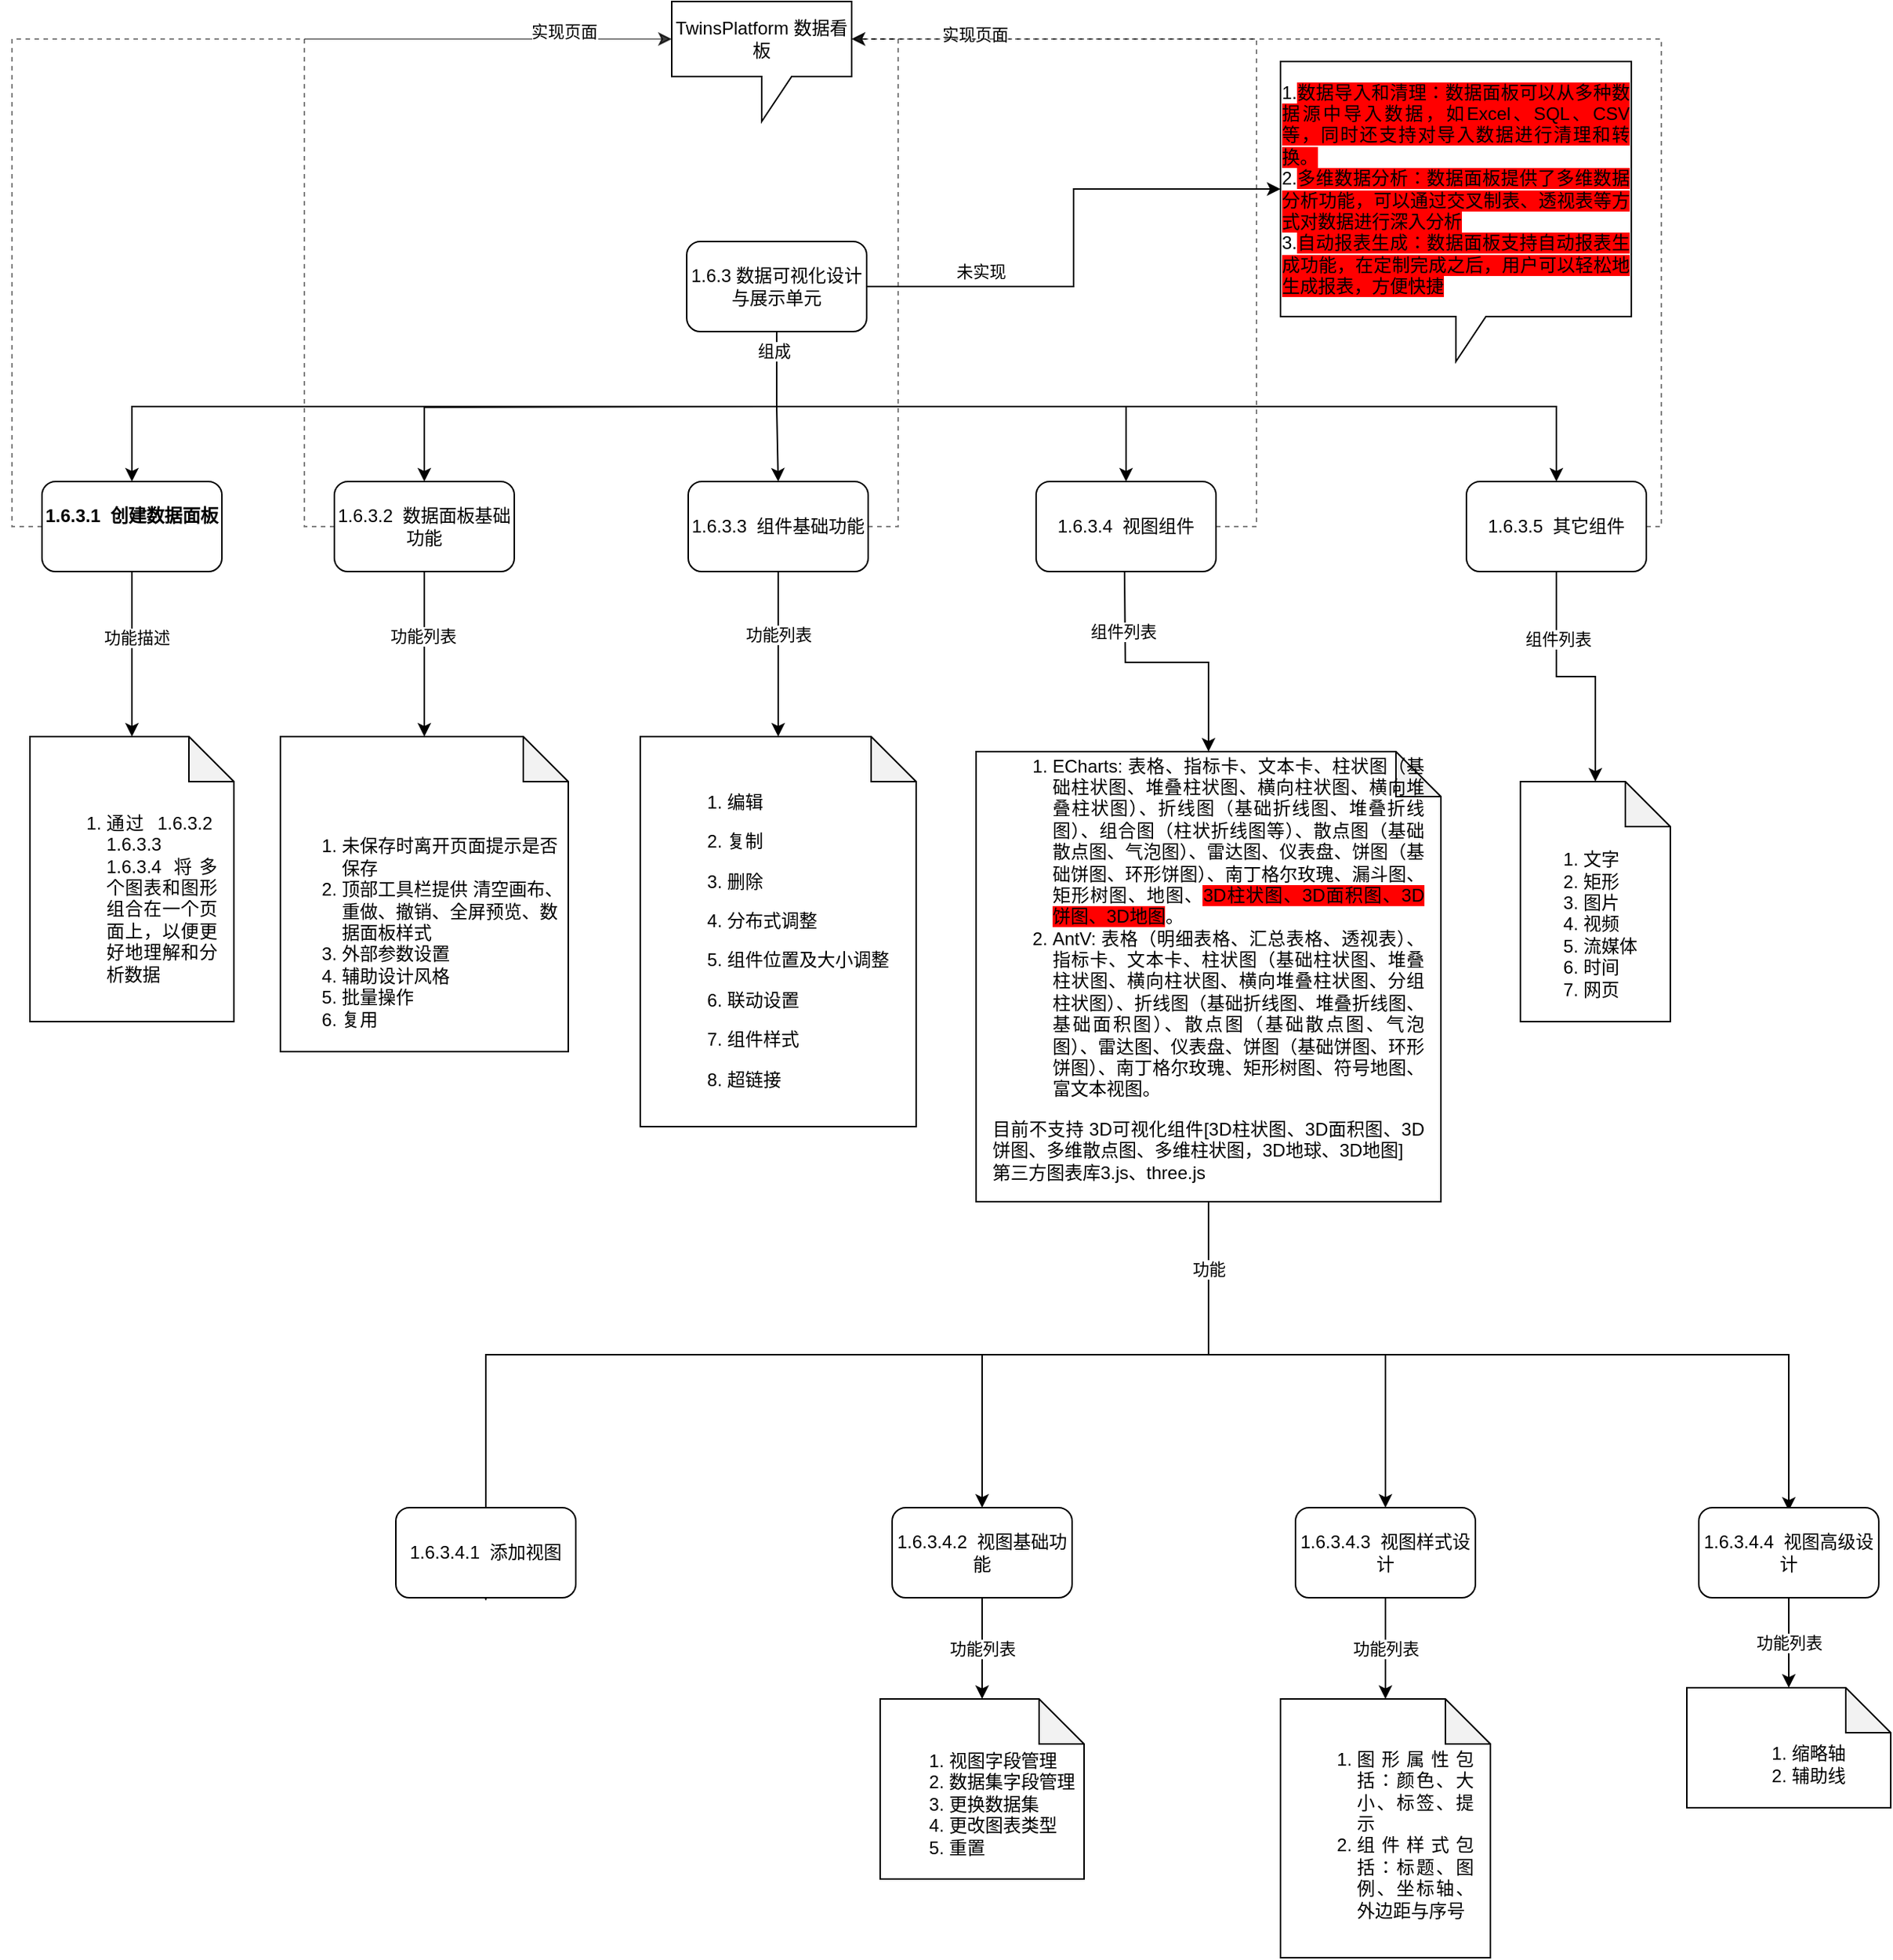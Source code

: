 <mxfile version="21.4.0" type="github">
  <diagram name="第 1 页" id="mgrscL694AibpdRCwD92">
    <mxGraphModel dx="1386" dy="838" grid="1" gridSize="10" guides="1" tooltips="1" connect="1" arrows="1" fold="1" page="1" pageScale="1" pageWidth="1654" pageHeight="2336" math="0" shadow="0">
      <root>
        <mxCell id="0" />
        <mxCell id="1" parent="0" />
        <mxCell id="ydO3FBjdRYk_wp6HaoCE-6" style="edgeStyle=orthogonalEdgeStyle;rounded=0;orthogonalLoop=1;jettySize=auto;html=1;exitX=0.5;exitY=1;exitDx=0;exitDy=0;entryX=0.5;entryY=0;entryDx=0;entryDy=0;" edge="1" parent="1" source="ydO3FBjdRYk_wp6HaoCE-1" target="ydO3FBjdRYk_wp6HaoCE-2">
          <mxGeometry relative="1" as="geometry" />
        </mxCell>
        <mxCell id="ydO3FBjdRYk_wp6HaoCE-8" style="edgeStyle=orthogonalEdgeStyle;rounded=0;orthogonalLoop=1;jettySize=auto;html=1;" edge="1" parent="1" target="ydO3FBjdRYk_wp6HaoCE-4">
          <mxGeometry relative="1" as="geometry">
            <mxPoint x="594" y="290" as="sourcePoint" />
          </mxGeometry>
        </mxCell>
        <mxCell id="ydO3FBjdRYk_wp6HaoCE-9" style="edgeStyle=orthogonalEdgeStyle;rounded=0;orthogonalLoop=1;jettySize=auto;html=1;exitX=0.5;exitY=1;exitDx=0;exitDy=0;entryX=0.5;entryY=0;entryDx=0;entryDy=0;" edge="1" parent="1" source="ydO3FBjdRYk_wp6HaoCE-1" target="ydO3FBjdRYk_wp6HaoCE-5">
          <mxGeometry relative="1" as="geometry" />
        </mxCell>
        <mxCell id="ydO3FBjdRYk_wp6HaoCE-14" style="edgeStyle=orthogonalEdgeStyle;rounded=0;orthogonalLoop=1;jettySize=auto;html=1;" edge="1" parent="1" target="ydO3FBjdRYk_wp6HaoCE-3">
          <mxGeometry relative="1" as="geometry">
            <mxPoint x="594" y="290" as="sourcePoint" />
          </mxGeometry>
        </mxCell>
        <mxCell id="ydO3FBjdRYk_wp6HaoCE-51" style="edgeStyle=orthogonalEdgeStyle;rounded=0;orthogonalLoop=1;jettySize=auto;html=1;" edge="1" parent="1" source="ydO3FBjdRYk_wp6HaoCE-1" target="ydO3FBjdRYk_wp6HaoCE-50">
          <mxGeometry relative="1" as="geometry">
            <Array as="points">
              <mxPoint x="594" y="290" />
              <mxPoint x="1114" y="290" />
            </Array>
          </mxGeometry>
        </mxCell>
        <mxCell id="ydO3FBjdRYk_wp6HaoCE-70" value="组成" style="edgeLabel;html=1;align=center;verticalAlign=middle;resizable=0;points=[];" vertex="1" connectable="0" parent="ydO3FBjdRYk_wp6HaoCE-51">
          <mxGeometry x="-0.958" y="-2" relative="1" as="geometry">
            <mxPoint as="offset" />
          </mxGeometry>
        </mxCell>
        <mxCell id="ydO3FBjdRYk_wp6HaoCE-66" style="edgeStyle=orthogonalEdgeStyle;rounded=0;orthogonalLoop=1;jettySize=auto;html=1;exitX=1;exitY=0.5;exitDx=0;exitDy=0;entryX=0;entryY=0;entryDx=0;entryDy=85;entryPerimeter=0;" edge="1" parent="1" source="ydO3FBjdRYk_wp6HaoCE-1" target="ydO3FBjdRYk_wp6HaoCE-65">
          <mxGeometry relative="1" as="geometry" />
        </mxCell>
        <mxCell id="ydO3FBjdRYk_wp6HaoCE-67" value="未实现" style="edgeLabel;html=1;align=center;verticalAlign=middle;resizable=0;points=[];" vertex="1" connectable="0" parent="ydO3FBjdRYk_wp6HaoCE-66">
          <mxGeometry x="-0.024" y="-1" relative="1" as="geometry">
            <mxPoint x="-63" y="18" as="offset" />
          </mxGeometry>
        </mxCell>
        <mxCell id="ydO3FBjdRYk_wp6HaoCE-1" value="1.6.3 数据可视化设计与展示单元" style="rounded=1;whiteSpace=wrap;html=1;" vertex="1" parent="1">
          <mxGeometry x="534" y="180" width="120" height="60" as="geometry" />
        </mxCell>
        <mxCell id="ydO3FBjdRYk_wp6HaoCE-26" style="edgeStyle=orthogonalEdgeStyle;rounded=0;orthogonalLoop=1;jettySize=auto;html=1;exitX=0;exitY=0.5;exitDx=0;exitDy=0;entryX=0;entryY=0;entryDx=0;entryDy=25;entryPerimeter=0;dashed=1;opacity=50;" edge="1" parent="1" source="ydO3FBjdRYk_wp6HaoCE-2" target="ydO3FBjdRYk_wp6HaoCE-15">
          <mxGeometry relative="1" as="geometry" />
        </mxCell>
        <mxCell id="ydO3FBjdRYk_wp6HaoCE-37" style="edgeStyle=orthogonalEdgeStyle;rounded=0;orthogonalLoop=1;jettySize=auto;html=1;exitX=0.5;exitY=1;exitDx=0;exitDy=0;entryX=0.5;entryY=0;entryDx=0;entryDy=0;entryPerimeter=0;" edge="1" parent="1" source="ydO3FBjdRYk_wp6HaoCE-2" target="ydO3FBjdRYk_wp6HaoCE-35">
          <mxGeometry relative="1" as="geometry" />
        </mxCell>
        <mxCell id="ydO3FBjdRYk_wp6HaoCE-71" value="功能描述" style="edgeLabel;html=1;align=center;verticalAlign=middle;resizable=0;points=[];" vertex="1" connectable="0" parent="ydO3FBjdRYk_wp6HaoCE-37">
          <mxGeometry x="-0.213" y="3" relative="1" as="geometry">
            <mxPoint as="offset" />
          </mxGeometry>
        </mxCell>
        <mxCell id="ydO3FBjdRYk_wp6HaoCE-2" value="&lt;b&gt;1.6.3.1&amp;nbsp; 创建数据面板&lt;br&gt;&lt;br&gt;&lt;/b&gt;" style="rounded=1;whiteSpace=wrap;html=1;" vertex="1" parent="1">
          <mxGeometry x="104" y="340" width="120" height="60" as="geometry" />
        </mxCell>
        <mxCell id="ydO3FBjdRYk_wp6HaoCE-19" style="edgeStyle=orthogonalEdgeStyle;rounded=0;orthogonalLoop=1;jettySize=auto;html=1;entryX=0;entryY=0;entryDx=60;entryDy=80;entryPerimeter=0;exitX=0;exitY=0;exitDx=60;exitDy=80;exitPerimeter=0;" edge="1" parent="1" source="ydO3FBjdRYk_wp6HaoCE-15" target="ydO3FBjdRYk_wp6HaoCE-15">
          <mxGeometry relative="1" as="geometry">
            <mxPoint x="244" y="180" as="targetPoint" />
          </mxGeometry>
        </mxCell>
        <mxCell id="ydO3FBjdRYk_wp6HaoCE-27" style="edgeStyle=orthogonalEdgeStyle;rounded=0;orthogonalLoop=1;jettySize=auto;html=1;entryX=0;entryY=0;entryDx=0;entryDy=25;entryPerimeter=0;dashed=1;opacity=50;exitX=0;exitY=0.5;exitDx=0;exitDy=0;" edge="1" parent="1" source="ydO3FBjdRYk_wp6HaoCE-3" target="ydO3FBjdRYk_wp6HaoCE-15">
          <mxGeometry relative="1" as="geometry" />
        </mxCell>
        <mxCell id="ydO3FBjdRYk_wp6HaoCE-30" value="实现页面" style="edgeLabel;html=1;align=center;verticalAlign=middle;resizable=0;points=[];" vertex="1" connectable="0" parent="ydO3FBjdRYk_wp6HaoCE-27">
          <mxGeometry x="0.754" y="-2" relative="1" as="geometry">
            <mxPoint y="-7" as="offset" />
          </mxGeometry>
        </mxCell>
        <mxCell id="ydO3FBjdRYk_wp6HaoCE-38" style="edgeStyle=orthogonalEdgeStyle;rounded=0;orthogonalLoop=1;jettySize=auto;html=1;exitX=0.5;exitY=1;exitDx=0;exitDy=0;" edge="1" parent="1" source="ydO3FBjdRYk_wp6HaoCE-3" target="ydO3FBjdRYk_wp6HaoCE-34">
          <mxGeometry relative="1" as="geometry" />
        </mxCell>
        <mxCell id="ydO3FBjdRYk_wp6HaoCE-73" value="功能列表" style="edgeLabel;html=1;align=center;verticalAlign=middle;resizable=0;points=[];" vertex="1" connectable="0" parent="ydO3FBjdRYk_wp6HaoCE-38">
          <mxGeometry x="-0.218" y="-1" relative="1" as="geometry">
            <mxPoint as="offset" />
          </mxGeometry>
        </mxCell>
        <mxCell id="ydO3FBjdRYk_wp6HaoCE-3" value="1.6.3.2&amp;nbsp; 数据面板基础功能" style="rounded=1;whiteSpace=wrap;html=1;" vertex="1" parent="1">
          <mxGeometry x="299" y="340" width="120" height="60" as="geometry" />
        </mxCell>
        <mxCell id="ydO3FBjdRYk_wp6HaoCE-28" style="edgeStyle=orthogonalEdgeStyle;rounded=0;orthogonalLoop=1;jettySize=auto;html=1;exitX=1;exitY=0.5;exitDx=0;exitDy=0;entryX=0;entryY=0;entryDx=120;entryDy=25;entryPerimeter=0;dashed=1;opacity=50;" edge="1" parent="1" source="ydO3FBjdRYk_wp6HaoCE-4" target="ydO3FBjdRYk_wp6HaoCE-15">
          <mxGeometry relative="1" as="geometry">
            <mxPoint x="804" y="50" as="targetPoint" />
          </mxGeometry>
        </mxCell>
        <mxCell id="ydO3FBjdRYk_wp6HaoCE-39" style="edgeStyle=orthogonalEdgeStyle;rounded=0;orthogonalLoop=1;jettySize=auto;html=1;exitX=0.5;exitY=1;exitDx=0;exitDy=0;" edge="1" parent="1" source="ydO3FBjdRYk_wp6HaoCE-4" target="ydO3FBjdRYk_wp6HaoCE-36">
          <mxGeometry relative="1" as="geometry" />
        </mxCell>
        <mxCell id="ydO3FBjdRYk_wp6HaoCE-74" value="功能列表" style="edgeLabel;html=1;align=center;verticalAlign=middle;resizable=0;points=[];" vertex="1" connectable="0" parent="ydO3FBjdRYk_wp6HaoCE-39">
          <mxGeometry x="-0.236" relative="1" as="geometry">
            <mxPoint as="offset" />
          </mxGeometry>
        </mxCell>
        <mxCell id="ydO3FBjdRYk_wp6HaoCE-4" value="1.6.3.3&amp;nbsp; 组件基础功能" style="rounded=1;whiteSpace=wrap;html=1;" vertex="1" parent="1">
          <mxGeometry x="535" y="340" width="120" height="60" as="geometry" />
        </mxCell>
        <mxCell id="ydO3FBjdRYk_wp6HaoCE-21" style="edgeStyle=orthogonalEdgeStyle;rounded=0;orthogonalLoop=1;jettySize=auto;html=1;entryX=0;entryY=0;entryDx=120;entryDy=25;entryPerimeter=0;dashed=1;exitX=1;exitY=0.5;exitDx=0;exitDy=0;strokeColor=default;opacity=50;" edge="1" parent="1" source="ydO3FBjdRYk_wp6HaoCE-5" target="ydO3FBjdRYk_wp6HaoCE-15">
          <mxGeometry relative="1" as="geometry">
            <mxPoint x="244" y="190" as="targetPoint" />
            <Array as="points">
              <mxPoint x="914" y="370" />
              <mxPoint x="914" y="45" />
            </Array>
          </mxGeometry>
        </mxCell>
        <mxCell id="ydO3FBjdRYk_wp6HaoCE-29" value="实现页面" style="edgeLabel;html=1;align=center;verticalAlign=middle;resizable=0;points=[];" vertex="1" connectable="0" parent="ydO3FBjdRYk_wp6HaoCE-21">
          <mxGeometry x="0.737" y="-3" relative="1" as="geometry">
            <mxPoint as="offset" />
          </mxGeometry>
        </mxCell>
        <mxCell id="ydO3FBjdRYk_wp6HaoCE-41" style="edgeStyle=orthogonalEdgeStyle;rounded=0;orthogonalLoop=1;jettySize=auto;html=1;exitX=0.5;exitY=1;exitDx=0;exitDy=0;entryX=0.5;entryY=0;entryDx=0;entryDy=0;entryPerimeter=0;" edge="1" parent="1" target="ydO3FBjdRYk_wp6HaoCE-40">
          <mxGeometry relative="1" as="geometry">
            <mxPoint x="826" y="400" as="sourcePoint" />
          </mxGeometry>
        </mxCell>
        <mxCell id="ydO3FBjdRYk_wp6HaoCE-75" value="组件列表" style="edgeLabel;html=1;align=center;verticalAlign=middle;resizable=0;points=[];" vertex="1" connectable="0" parent="ydO3FBjdRYk_wp6HaoCE-41">
          <mxGeometry x="-0.544" y="-2" relative="1" as="geometry">
            <mxPoint as="offset" />
          </mxGeometry>
        </mxCell>
        <mxCell id="ydO3FBjdRYk_wp6HaoCE-5" value="1.6.3.4&amp;nbsp; 视图组件" style="rounded=1;whiteSpace=wrap;html=1;" vertex="1" parent="1">
          <mxGeometry x="767" y="340" width="120" height="60" as="geometry" />
        </mxCell>
        <mxCell id="ydO3FBjdRYk_wp6HaoCE-15" value="TwinsPlatform 数据看板" style="shape=callout;whiteSpace=wrap;html=1;perimeter=calloutPerimeter;" vertex="1" parent="1">
          <mxGeometry x="524" y="20" width="120" height="80" as="geometry" />
        </mxCell>
        <mxCell id="ydO3FBjdRYk_wp6HaoCE-34" value="&lt;ol style=&quot;text-align: left;&quot;&gt;&lt;li&gt;未保存时离开页面提示是否保存&lt;/li&gt;&lt;li&gt;顶部工具栏提供&amp;nbsp;清空画布、重做、撤销、全屏预览、数据面板样式&lt;/li&gt;&lt;li&gt;外部参数设置&lt;br&gt;&lt;/li&gt;&lt;li&gt;辅助设计风格&lt;/li&gt;&lt;li&gt;批量操作&lt;/li&gt;&lt;li&gt;复用&lt;/li&gt;&lt;/ol&gt;" style="shape=note;whiteSpace=wrap;html=1;backgroundOutline=1;darkOpacity=0.05;verticalAlign=bottom;" vertex="1" parent="1">
          <mxGeometry x="263" y="510" width="192" height="210" as="geometry" />
        </mxCell>
        <mxCell id="ydO3FBjdRYk_wp6HaoCE-35" value="&lt;ol&gt;&lt;li style=&quot;text-align: justify;&quot;&gt;通过&amp;nbsp; 1.6.3.2&amp;nbsp; 1.6.3.3&amp;nbsp; 1.6.3.4 将多个图表和图形组合在一个页面上，以便更好地理解和分析数据&lt;/li&gt;&lt;/ol&gt;" style="shape=note;whiteSpace=wrap;html=1;backgroundOutline=1;darkOpacity=0.05;spacing=12;verticalAlign=bottom;" vertex="1" parent="1">
          <mxGeometry x="96" y="510" width="136" height="190" as="geometry" />
        </mxCell>
        <mxCell id="ydO3FBjdRYk_wp6HaoCE-36" value="&lt;div style=&quot;text-align: justify;&quot;&gt;&lt;ol style=&quot;text-align: center;&quot;&gt;&lt;li&gt;&lt;p style=&quot;text-align: justify;&quot; class=&quot;MsoNormal&quot;&gt;编辑&lt;/p&gt;&lt;/li&gt;&lt;li&gt;&lt;p style=&quot;text-align: justify;&quot; class=&quot;MsoNormal&quot;&gt;&lt;span style=&quot;background-color: initial;&quot;&gt;复制&lt;/span&gt;&lt;/p&gt;&lt;/li&gt;&lt;li&gt;&lt;p style=&quot;text-align: justify;&quot; class=&quot;MsoNormal&quot;&gt;&lt;span style=&quot;background-color: initial;&quot;&gt;删除&lt;/span&gt;&lt;/p&gt;&lt;/li&gt;&lt;li&gt;&lt;p style=&quot;text-align: justify;&quot; class=&quot;MsoNormal&quot;&gt;分布式调整&lt;/p&gt;&lt;/li&gt;&lt;li&gt;&lt;p style=&quot;text-align: justify;&quot; class=&quot;MsoNormal&quot;&gt;组件位置及大小调整&lt;/p&gt;&lt;/li&gt;&lt;li&gt;&lt;p style=&quot;text-align: justify;&quot; class=&quot;MsoNormal&quot;&gt;联动设置&lt;/p&gt;&lt;/li&gt;&lt;li&gt;&lt;p style=&quot;text-align: justify;&quot; class=&quot;MsoNormal&quot;&gt;组件样式&lt;/p&gt;&lt;/li&gt;&lt;li&gt;&lt;p style=&quot;text-align: justify;&quot; class=&quot;MsoNormal&quot;&gt;超链接&lt;/p&gt;&lt;/li&gt;&lt;/ol&gt;&lt;/div&gt;" style="shape=note;whiteSpace=wrap;html=1;backgroundOutline=1;darkOpacity=0.05;spacing=12;verticalAlign=bottom;" vertex="1" parent="1">
          <mxGeometry x="503" y="510" width="184" height="260" as="geometry" />
        </mxCell>
        <mxCell id="ydO3FBjdRYk_wp6HaoCE-49" style="edgeStyle=orthogonalEdgeStyle;rounded=0;orthogonalLoop=1;jettySize=auto;html=1;" edge="1" parent="1">
          <mxGeometry relative="1" as="geometry">
            <mxPoint x="882" y="822" as="sourcePoint" />
            <mxPoint x="1269" y="1026" as="targetPoint" />
            <Array as="points">
              <mxPoint x="882" y="922" />
              <mxPoint x="1269" y="922" />
            </Array>
          </mxGeometry>
        </mxCell>
        <mxCell id="ydO3FBjdRYk_wp6HaoCE-54" style="edgeStyle=orthogonalEdgeStyle;rounded=0;orthogonalLoop=1;jettySize=auto;html=1;" edge="1" parent="1" source="ydO3FBjdRYk_wp6HaoCE-40" target="ydO3FBjdRYk_wp6HaoCE-44">
          <mxGeometry relative="1" as="geometry" />
        </mxCell>
        <mxCell id="ydO3FBjdRYk_wp6HaoCE-57" style="edgeStyle=orthogonalEdgeStyle;rounded=0;orthogonalLoop=1;jettySize=auto;html=1;entryX=0.5;entryY=0;entryDx=0;entryDy=0;" edge="1" parent="1">
          <mxGeometry relative="1" as="geometry">
            <mxPoint x="882" y="882" as="sourcePoint" />
            <mxPoint x="400" y="1086" as="targetPoint" />
            <Array as="points">
              <mxPoint x="882" y="922" />
              <mxPoint x="400" y="922" />
            </Array>
          </mxGeometry>
        </mxCell>
        <mxCell id="ydO3FBjdRYk_wp6HaoCE-58" style="edgeStyle=orthogonalEdgeStyle;rounded=0;orthogonalLoop=1;jettySize=auto;html=1;" edge="1" parent="1" source="ydO3FBjdRYk_wp6HaoCE-40" target="ydO3FBjdRYk_wp6HaoCE-43">
          <mxGeometry relative="1" as="geometry" />
        </mxCell>
        <mxCell id="ydO3FBjdRYk_wp6HaoCE-77" value="功能" style="edgeLabel;html=1;align=center;verticalAlign=middle;resizable=0;points=[];" vertex="1" connectable="0" parent="ydO3FBjdRYk_wp6HaoCE-58">
          <mxGeometry x="-0.75" relative="1" as="geometry">
            <mxPoint as="offset" />
          </mxGeometry>
        </mxCell>
        <mxCell id="ydO3FBjdRYk_wp6HaoCE-40" value="&lt;ol&gt;&lt;li style=&quot;text-align: justify;&quot;&gt;ECharts: 表格、指标卡、文本卡、柱状图（基础柱状图、堆叠柱状图、横向柱状图、横向堆叠柱状图）、折线图（基础折线图、堆叠折线图）、组合图（柱状折线图等）、散点图（基础散点图、气泡图）、雷达图、仪表盘、饼图（基础饼图、环形饼图）、南丁格尔玫瑰、漏斗图、矩形树图、地图、&lt;span style=&quot;background-color: rgb(255, 0, 0);&quot;&gt;3D柱状图、3D面积图、3D饼图、3D地图&lt;/span&gt;。&lt;br&gt;&lt;/li&gt;&lt;li style=&quot;text-align: justify;&quot;&gt;AntV: 表格（明细表格、汇总表格、透视表）、指标卡、文本卡、柱状图（基础柱状图、堆叠柱状图、横向柱状图、横向堆叠柱状图、分组柱状图）、折线图（基础折线图、堆叠折线图、基础面积图）、散点图（基础散点图、气泡图）、雷达图、仪表盘、饼图（基础饼图、环形饼图）、南丁格尔玫瑰、矩形树图、符号地图、富文本视图。&lt;br&gt;&lt;/li&gt;&lt;/ol&gt;&lt;div style=&quot;text-align: justify;&quot;&gt;目前不支持 3D可视化组件[3D柱状图、3D面积图、3D饼图、多维散点图、多维柱状图，3D地球、3D地图]&lt;/div&gt;&lt;div style=&quot;text-align: justify;&quot;&gt;第三方图表库3.js、three.js&lt;/div&gt;" style="shape=note;whiteSpace=wrap;html=1;backgroundOutline=1;darkOpacity=0.05;spacing=12;verticalAlign=bottom;" vertex="1" parent="1">
          <mxGeometry x="727" y="520" width="310" height="300" as="geometry" />
        </mxCell>
        <mxCell id="ydO3FBjdRYk_wp6HaoCE-42" value="1.6.3.4.1&amp;nbsp; 添加视图" style="rounded=1;whiteSpace=wrap;html=1;" vertex="1" parent="1">
          <mxGeometry x="340" y="1024" width="120" height="60" as="geometry" />
        </mxCell>
        <mxCell id="ydO3FBjdRYk_wp6HaoCE-60" value="功能列表" style="edgeStyle=orthogonalEdgeStyle;rounded=0;orthogonalLoop=1;jettySize=auto;html=1;" edge="1" parent="1" source="ydO3FBjdRYk_wp6HaoCE-43" target="ydO3FBjdRYk_wp6HaoCE-59">
          <mxGeometry relative="1" as="geometry" />
        </mxCell>
        <mxCell id="ydO3FBjdRYk_wp6HaoCE-43" value="1.6.3.4.2&amp;nbsp; 视图基础功能" style="rounded=1;whiteSpace=wrap;html=1;" vertex="1" parent="1">
          <mxGeometry x="671" y="1024" width="120" height="60" as="geometry" />
        </mxCell>
        <mxCell id="ydO3FBjdRYk_wp6HaoCE-64" value="功能列表" style="edgeStyle=orthogonalEdgeStyle;rounded=0;orthogonalLoop=1;jettySize=auto;html=1;exitX=0.5;exitY=1;exitDx=0;exitDy=0;" edge="1" parent="1" source="ydO3FBjdRYk_wp6HaoCE-44" target="ydO3FBjdRYk_wp6HaoCE-61">
          <mxGeometry relative="1" as="geometry" />
        </mxCell>
        <mxCell id="ydO3FBjdRYk_wp6HaoCE-44" value="1.6.3.4.3&amp;nbsp; 视图样式设计" style="rounded=1;whiteSpace=wrap;html=1;" vertex="1" parent="1">
          <mxGeometry x="940" y="1024" width="120" height="60" as="geometry" />
        </mxCell>
        <mxCell id="ydO3FBjdRYk_wp6HaoCE-63" value="功能列表" style="edgeStyle=orthogonalEdgeStyle;rounded=0;orthogonalLoop=1;jettySize=auto;html=1;exitX=0.5;exitY=1;exitDx=0;exitDy=0;entryX=0.5;entryY=0;entryDx=0;entryDy=0;entryPerimeter=0;" edge="1" parent="1" source="ydO3FBjdRYk_wp6HaoCE-45" target="ydO3FBjdRYk_wp6HaoCE-62">
          <mxGeometry relative="1" as="geometry" />
        </mxCell>
        <mxCell id="ydO3FBjdRYk_wp6HaoCE-45" value="1.6.3.4.4&amp;nbsp; 视图高级设计" style="rounded=1;whiteSpace=wrap;html=1;" vertex="1" parent="1">
          <mxGeometry x="1209" y="1024" width="120" height="60" as="geometry" />
        </mxCell>
        <mxCell id="ydO3FBjdRYk_wp6HaoCE-52" style="edgeStyle=orthogonalEdgeStyle;rounded=0;orthogonalLoop=1;jettySize=auto;html=1;entryX=0;entryY=0;entryDx=120;entryDy=25;entryPerimeter=0;dashed=1;opacity=50;" edge="1" parent="1" source="ydO3FBjdRYk_wp6HaoCE-50" target="ydO3FBjdRYk_wp6HaoCE-15">
          <mxGeometry relative="1" as="geometry">
            <Array as="points">
              <mxPoint x="1184" y="370" />
              <mxPoint x="1184" y="45" />
            </Array>
          </mxGeometry>
        </mxCell>
        <mxCell id="ydO3FBjdRYk_wp6HaoCE-69" style="edgeStyle=orthogonalEdgeStyle;rounded=0;orthogonalLoop=1;jettySize=auto;html=1;exitX=0.5;exitY=1;exitDx=0;exitDy=0;entryX=0.5;entryY=0;entryDx=0;entryDy=0;entryPerimeter=0;" edge="1" parent="1" source="ydO3FBjdRYk_wp6HaoCE-50" target="ydO3FBjdRYk_wp6HaoCE-68">
          <mxGeometry relative="1" as="geometry" />
        </mxCell>
        <mxCell id="ydO3FBjdRYk_wp6HaoCE-76" value="组件列表" style="edgeLabel;html=1;align=center;verticalAlign=middle;resizable=0;points=[];" vertex="1" connectable="0" parent="ydO3FBjdRYk_wp6HaoCE-69">
          <mxGeometry x="-0.458" y="1" relative="1" as="geometry">
            <mxPoint as="offset" />
          </mxGeometry>
        </mxCell>
        <mxCell id="ydO3FBjdRYk_wp6HaoCE-50" value="1.6.3.5&amp;nbsp; 其它组件" style="rounded=1;whiteSpace=wrap;html=1;" vertex="1" parent="1">
          <mxGeometry x="1054" y="340" width="120" height="60" as="geometry" />
        </mxCell>
        <mxCell id="ydO3FBjdRYk_wp6HaoCE-59" value="&lt;ol&gt;&lt;li style=&quot;text-align: justify;&quot;&gt;视图字段管理&lt;/li&gt;&lt;li style=&quot;text-align: justify;&quot;&gt;数据集字段管理&lt;/li&gt;&lt;li style=&quot;text-align: justify;&quot;&gt;更换数据集&lt;/li&gt;&lt;li style=&quot;text-align: justify;&quot;&gt;更改图表类型&lt;/li&gt;&lt;li style=&quot;text-align: justify;&quot;&gt;重置&lt;/li&gt;&lt;/ol&gt;" style="shape=note;whiteSpace=wrap;html=1;backgroundOutline=1;darkOpacity=0.05;horizontal=1;verticalAlign=bottom;" vertex="1" parent="1">
          <mxGeometry x="663" y="1151.5" width="136" height="120" as="geometry" />
        </mxCell>
        <mxCell id="ydO3FBjdRYk_wp6HaoCE-61" value="&lt;ol&gt;&lt;li style=&quot;text-align: justify;&quot;&gt;图形属性包括：颜色、大小、标签、提示&lt;/li&gt;&lt;li style=&quot;text-align: justify;&quot;&gt;组件样式包括：标题、图例、坐标轴、外边距与序号&lt;/li&gt;&lt;/ol&gt;&lt;div style=&quot;text-align: justify;&quot;&gt;&lt;/div&gt;" style="shape=note;whiteSpace=wrap;html=1;backgroundOutline=1;darkOpacity=0.05;spacing=12;verticalAlign=bottom;" vertex="1" parent="1">
          <mxGeometry x="930" y="1151.5" width="140" height="172.5" as="geometry" />
        </mxCell>
        <mxCell id="ydO3FBjdRYk_wp6HaoCE-62" value="&lt;ol&gt;&lt;li style=&quot;text-align: justify;&quot;&gt;缩略轴&lt;/li&gt;&lt;li style=&quot;text-align: justify;&quot;&gt;辅助线&lt;br&gt;&lt;/li&gt;&lt;/ol&gt;" style="shape=note;whiteSpace=wrap;html=1;backgroundOutline=1;darkOpacity=0.05;verticalAlign=bottom;" vertex="1" parent="1">
          <mxGeometry x="1201" y="1144" width="136" height="80" as="geometry" />
        </mxCell>
        <mxCell id="ydO3FBjdRYk_wp6HaoCE-65" value="&lt;div style=&quot;text-align: justify;&quot;&gt;1.&lt;span style=&quot;background-color: rgb(255, 0, 0);&quot;&gt;数据导入和清理：数据面板可以从多种数据源中导入数据，如Excel、SQL、CSV等，同时还支持对导入数据进行清理和转换。&lt;/span&gt;&lt;/div&gt;&lt;div style=&quot;text-align: justify;&quot;&gt;2.&lt;span style=&quot;background-color: rgb(255, 0, 0);&quot;&gt;多维数据分析：数据面板提供了多维数据分析功能，可以通过交叉制表、透视表等方式对数据进行深入分析&lt;/span&gt;&lt;/div&gt;&lt;div style=&quot;text-align: justify;&quot;&gt;3.&lt;span style=&quot;background-color: rgb(255, 0, 0);&quot;&gt;自动报表生成：数据面板支持自动报表生成功能，在定制完成之后，用户可以轻松地生成报表，方便快捷&lt;/span&gt;&lt;/div&gt;" style="shape=callout;whiteSpace=wrap;html=1;perimeter=calloutPerimeter;" vertex="1" parent="1">
          <mxGeometry x="930" y="60" width="234" height="200" as="geometry" />
        </mxCell>
        <mxCell id="ydO3FBjdRYk_wp6HaoCE-68" value="&lt;div style=&quot;&quot;&gt;&lt;ol&gt;&lt;li&gt;&lt;span style=&quot;background-color: initial;&quot;&gt;文字&lt;/span&gt;&lt;/li&gt;&lt;li&gt;&lt;span style=&quot;background-color: initial;&quot;&gt;矩形&lt;/span&gt;&lt;/li&gt;&lt;li&gt;图片&lt;/li&gt;&lt;li&gt;视频&lt;/li&gt;&lt;li&gt;流媒体&lt;/li&gt;&lt;li&gt;时间&lt;/li&gt;&lt;li&gt;网页&lt;/li&gt;&lt;/ol&gt;&lt;/div&gt;" style="shape=note;whiteSpace=wrap;html=1;backgroundOutline=1;darkOpacity=0.05;verticalAlign=bottom;align=left;" vertex="1" parent="1">
          <mxGeometry x="1090" y="540" width="100" height="160" as="geometry" />
        </mxCell>
      </root>
    </mxGraphModel>
  </diagram>
</mxfile>
